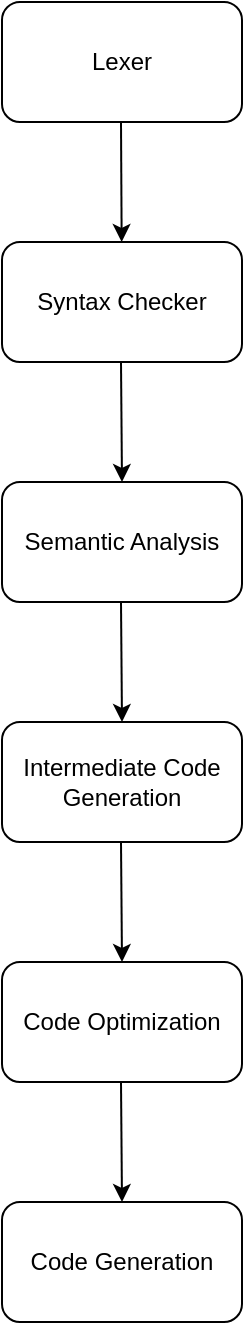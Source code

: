 <mxfile version="24.7.7">
  <diagram name="Page-1" id="bd3fAGK-DwoyYnA6aaEB">
    <mxGraphModel dx="1900" dy="-409" grid="1" gridSize="10" guides="1" tooltips="1" connect="1" arrows="1" fold="1" page="1" pageScale="1" pageWidth="850" pageHeight="1100" math="0" shadow="0">
      <root>
        <mxCell id="0" />
        <mxCell id="1" parent="0" />
        <mxCell id="ZZuSpD0ILWlfcbctMuXQ-1" value="Lexer" style="rounded=1;whiteSpace=wrap;html=1;" parent="1" vertex="1">
          <mxGeometry x="-620" y="1130" width="120" height="60" as="geometry" />
        </mxCell>
        <mxCell id="ZZuSpD0ILWlfcbctMuXQ-3" value="" style="endArrow=classic;html=1;rounded=0;" parent="1" edge="1" source="ZZuSpD0ILWlfcbctMuXQ-4">
          <mxGeometry width="50" height="50" relative="1" as="geometry">
            <mxPoint x="-560.5" y="1190" as="sourcePoint" />
            <mxPoint x="-560.5" y="1290" as="targetPoint" />
            <Array as="points" />
          </mxGeometry>
        </mxCell>
        <mxCell id="aZYYp9aZLBbX3xgSHQ0c-1" value="" style="endArrow=classic;html=1;rounded=0;" edge="1" parent="1" target="ZZuSpD0ILWlfcbctMuXQ-4">
          <mxGeometry width="50" height="50" relative="1" as="geometry">
            <mxPoint x="-560.5" y="1190" as="sourcePoint" />
            <mxPoint x="-560.5" y="1290" as="targetPoint" />
            <Array as="points" />
          </mxGeometry>
        </mxCell>
        <mxCell id="ZZuSpD0ILWlfcbctMuXQ-4" value="Syntax Checker" style="rounded=1;whiteSpace=wrap;html=1;" parent="1" vertex="1">
          <mxGeometry x="-620" y="1250" width="120" height="60" as="geometry" />
        </mxCell>
        <mxCell id="aZYYp9aZLBbX3xgSHQ0c-2" value="" style="endArrow=classic;html=1;rounded=0;" edge="1" parent="1">
          <mxGeometry width="50" height="50" relative="1" as="geometry">
            <mxPoint x="-560.5" y="1310" as="sourcePoint" />
            <mxPoint x="-560" y="1370" as="targetPoint" />
            <Array as="points" />
          </mxGeometry>
        </mxCell>
        <mxCell id="aZYYp9aZLBbX3xgSHQ0c-3" value="Semantic Analysis" style="rounded=1;whiteSpace=wrap;html=1;" vertex="1" parent="1">
          <mxGeometry x="-620" y="1370" width="120" height="60" as="geometry" />
        </mxCell>
        <mxCell id="aZYYp9aZLBbX3xgSHQ0c-4" value="" style="endArrow=classic;html=1;rounded=0;" edge="1" parent="1">
          <mxGeometry width="50" height="50" relative="1" as="geometry">
            <mxPoint x="-560.5" y="1430" as="sourcePoint" />
            <mxPoint x="-560" y="1490" as="targetPoint" />
            <Array as="points" />
          </mxGeometry>
        </mxCell>
        <mxCell id="aZYYp9aZLBbX3xgSHQ0c-5" value="Intermediate Code Generation" style="rounded=1;whiteSpace=wrap;html=1;" vertex="1" parent="1">
          <mxGeometry x="-620" y="1490" width="120" height="60" as="geometry" />
        </mxCell>
        <mxCell id="aZYYp9aZLBbX3xgSHQ0c-6" value="" style="endArrow=classic;html=1;rounded=0;" edge="1" parent="1">
          <mxGeometry width="50" height="50" relative="1" as="geometry">
            <mxPoint x="-560.5" y="1550" as="sourcePoint" />
            <mxPoint x="-560" y="1610" as="targetPoint" />
            <Array as="points" />
          </mxGeometry>
        </mxCell>
        <mxCell id="aZYYp9aZLBbX3xgSHQ0c-7" value="Code Optimization" style="rounded=1;whiteSpace=wrap;html=1;" vertex="1" parent="1">
          <mxGeometry x="-620" y="1610" width="120" height="60" as="geometry" />
        </mxCell>
        <mxCell id="aZYYp9aZLBbX3xgSHQ0c-8" value="" style="endArrow=classic;html=1;rounded=0;" edge="1" parent="1">
          <mxGeometry width="50" height="50" relative="1" as="geometry">
            <mxPoint x="-560.5" y="1670" as="sourcePoint" />
            <mxPoint x="-560" y="1730" as="targetPoint" />
            <Array as="points" />
          </mxGeometry>
        </mxCell>
        <mxCell id="aZYYp9aZLBbX3xgSHQ0c-9" value="Code Generation" style="rounded=1;whiteSpace=wrap;html=1;" vertex="1" parent="1">
          <mxGeometry x="-620" y="1730" width="120" height="60" as="geometry" />
        </mxCell>
      </root>
    </mxGraphModel>
  </diagram>
</mxfile>
